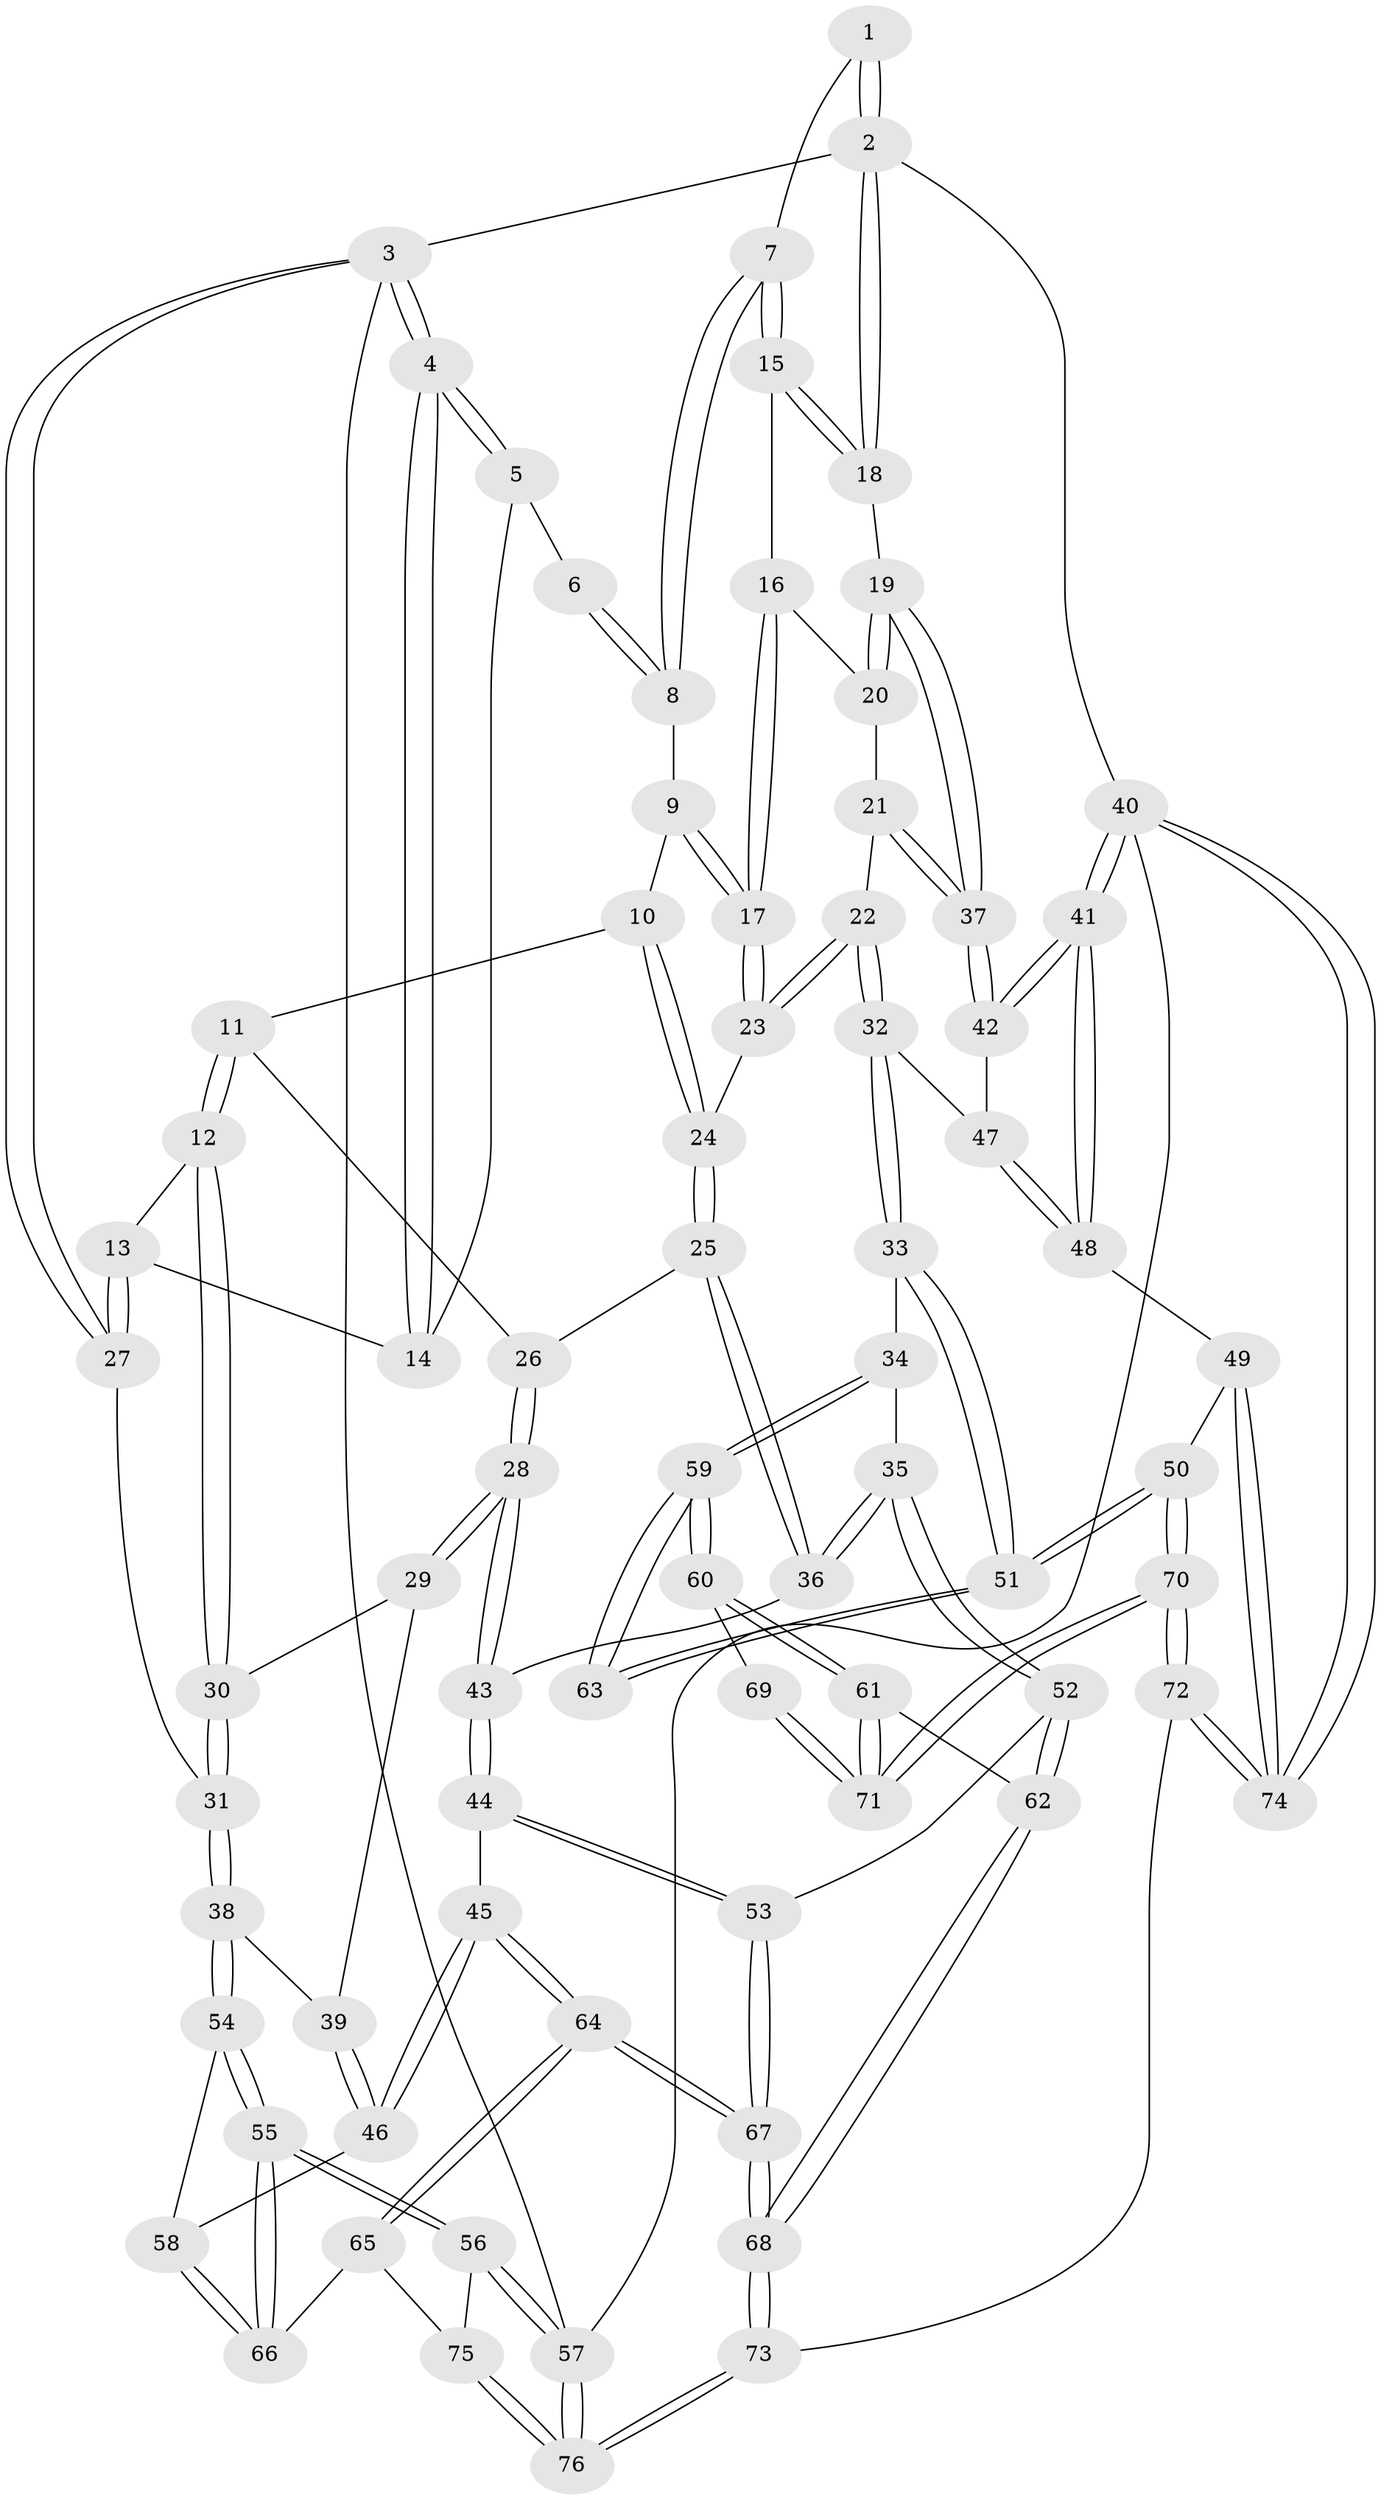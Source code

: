 // Generated by graph-tools (version 1.1) at 2025/27/03/09/25 03:27:09]
// undirected, 76 vertices, 187 edges
graph export_dot {
graph [start="1"]
  node [color=gray90,style=filled];
  1 [pos="+0.6574188957691387+0"];
  2 [pos="+1+0"];
  3 [pos="+0+0"];
  4 [pos="+0+0"];
  5 [pos="+0.4996767844840186+0"];
  6 [pos="+0.5356045870089939+0"];
  7 [pos="+0.7889655359813363+0.19401846755013857"];
  8 [pos="+0.6206425424689573+0.15628276476988312"];
  9 [pos="+0.6107423707722457+0.18817578058915013"];
  10 [pos="+0.5302999996515884+0.2969583712284372"];
  11 [pos="+0.5203427352899126+0.2990617516768786"];
  12 [pos="+0.3386377792849814+0.2617127647971494"];
  13 [pos="+0.3239480412841401+0.22140626824551324"];
  14 [pos="+0.3435608888375658+0.16454257067795575"];
  15 [pos="+0.7950425123922605+0.19949107020697582"];
  16 [pos="+0.7834233359557519+0.2674765537785765"];
  17 [pos="+0.7589769557075594+0.3352653131591247"];
  18 [pos="+1+0"];
  19 [pos="+1+0.05984557534278625"];
  20 [pos="+0.9645805883772257+0.28486730662706183"];
  21 [pos="+0.8425244028850962+0.41241838754624366"];
  22 [pos="+0.8256438204811025+0.4245913449049225"];
  23 [pos="+0.7551018125107583+0.36004502216864287"];
  24 [pos="+0.7050085158305075+0.3723734444580972"];
  25 [pos="+0.6337430171395502+0.4658857079828692"];
  26 [pos="+0.5326132806293324+0.4136701460407795"];
  27 [pos="+0+0.10639890997996161"];
  28 [pos="+0.4736729551450577+0.5183945139328665"];
  29 [pos="+0.315175938051421+0.36458352637277563"];
  30 [pos="+0.32423894018905763+0.3138910166746449"];
  31 [pos="+0+0.3764938144436845"];
  32 [pos="+0.8402802942566081+0.4640398978079079"];
  33 [pos="+0.7456294079586577+0.5888301919629925"];
  34 [pos="+0.6521627049665345+0.5972260832293262"];
  35 [pos="+0.643337148948221+0.5913819674517545"];
  36 [pos="+0.6103190159107578+0.5477082151471993"];
  37 [pos="+1+0.30134948696012215"];
  38 [pos="+0+0.3972119771921129"];
  39 [pos="+0.28499738819717235+0.4047683659437637"];
  40 [pos="+1+1"];
  41 [pos="+1+0.7089965890364176"];
  42 [pos="+1+0.3534006134663264"];
  43 [pos="+0.4804504684137416+0.5352557691582622"];
  44 [pos="+0.4363916529704887+0.612715747849458"];
  45 [pos="+0.2606584334945956+0.610863624065722"];
  46 [pos="+0.22355386516708023+0.5804190031491827"];
  47 [pos="+0.8721256032577864+0.48383121780353394"];
  48 [pos="+1+0.6702901738811117"];
  49 [pos="+0.8516666051660967+0.7354484617739632"];
  50 [pos="+0.8414356724857659+0.7337640720765718"];
  51 [pos="+0.8393206497026188+0.7325355704488589"];
  52 [pos="+0.5112111293731891+0.6931145947986307"];
  53 [pos="+0.4604533821417278+0.6726952193397168"];
  54 [pos="+0+0.48737294423854094"];
  55 [pos="+0+0.8067672798009176"];
  56 [pos="+0+0.8648484654001802"];
  57 [pos="+0+1"];
  58 [pos="+0.14897213491433825+0.5976810467769421"];
  59 [pos="+0.6523289064106687+0.6754214614763944"];
  60 [pos="+0.6142885608636071+0.7419153002841592"];
  61 [pos="+0.6060661682048788+0.7548393826399774"];
  62 [pos="+0.5385828634461199+0.7279497483726749"];
  63 [pos="+0.7398240881274479+0.7395696139469934"];
  64 [pos="+0.33113044103699807+0.8820237179412516"];
  65 [pos="+0.15831588899022384+0.8298272161241491"];
  66 [pos="+0.11168734799406002+0.7682082286299401"];
  67 [pos="+0.3335867745882974+0.8843390984556418"];
  68 [pos="+0.39211214741817646+1"];
  69 [pos="+0.7372003032949447+0.7417298078712834"];
  70 [pos="+0.6276414485681417+0.9944548465867844"];
  71 [pos="+0.6333701771066834+0.837169903286924"];
  72 [pos="+0.5962845606376233+1"];
  73 [pos="+0.43492614799711016+1"];
  74 [pos="+0.9325273073461994+1"];
  75 [pos="+0.09353360538435845+0.898069816393447"];
  76 [pos="+0.12941614886414432+1"];
  1 -- 2;
  1 -- 2;
  1 -- 7;
  2 -- 3;
  2 -- 18;
  2 -- 18;
  2 -- 40;
  3 -- 4;
  3 -- 4;
  3 -- 27;
  3 -- 27;
  3 -- 57;
  4 -- 5;
  4 -- 5;
  4 -- 14;
  4 -- 14;
  5 -- 6;
  5 -- 14;
  6 -- 8;
  6 -- 8;
  7 -- 8;
  7 -- 8;
  7 -- 15;
  7 -- 15;
  8 -- 9;
  9 -- 10;
  9 -- 17;
  9 -- 17;
  10 -- 11;
  10 -- 24;
  10 -- 24;
  11 -- 12;
  11 -- 12;
  11 -- 26;
  12 -- 13;
  12 -- 30;
  12 -- 30;
  13 -- 14;
  13 -- 27;
  13 -- 27;
  15 -- 16;
  15 -- 18;
  15 -- 18;
  16 -- 17;
  16 -- 17;
  16 -- 20;
  17 -- 23;
  17 -- 23;
  18 -- 19;
  19 -- 20;
  19 -- 20;
  19 -- 37;
  19 -- 37;
  20 -- 21;
  21 -- 22;
  21 -- 37;
  21 -- 37;
  22 -- 23;
  22 -- 23;
  22 -- 32;
  22 -- 32;
  23 -- 24;
  24 -- 25;
  24 -- 25;
  25 -- 26;
  25 -- 36;
  25 -- 36;
  26 -- 28;
  26 -- 28;
  27 -- 31;
  28 -- 29;
  28 -- 29;
  28 -- 43;
  28 -- 43;
  29 -- 30;
  29 -- 39;
  30 -- 31;
  30 -- 31;
  31 -- 38;
  31 -- 38;
  32 -- 33;
  32 -- 33;
  32 -- 47;
  33 -- 34;
  33 -- 51;
  33 -- 51;
  34 -- 35;
  34 -- 59;
  34 -- 59;
  35 -- 36;
  35 -- 36;
  35 -- 52;
  35 -- 52;
  36 -- 43;
  37 -- 42;
  37 -- 42;
  38 -- 39;
  38 -- 54;
  38 -- 54;
  39 -- 46;
  39 -- 46;
  40 -- 41;
  40 -- 41;
  40 -- 74;
  40 -- 74;
  40 -- 57;
  41 -- 42;
  41 -- 42;
  41 -- 48;
  41 -- 48;
  42 -- 47;
  43 -- 44;
  43 -- 44;
  44 -- 45;
  44 -- 53;
  44 -- 53;
  45 -- 46;
  45 -- 46;
  45 -- 64;
  45 -- 64;
  46 -- 58;
  47 -- 48;
  47 -- 48;
  48 -- 49;
  49 -- 50;
  49 -- 74;
  49 -- 74;
  50 -- 51;
  50 -- 51;
  50 -- 70;
  50 -- 70;
  51 -- 63;
  51 -- 63;
  52 -- 53;
  52 -- 62;
  52 -- 62;
  53 -- 67;
  53 -- 67;
  54 -- 55;
  54 -- 55;
  54 -- 58;
  55 -- 56;
  55 -- 56;
  55 -- 66;
  55 -- 66;
  56 -- 57;
  56 -- 57;
  56 -- 75;
  57 -- 76;
  57 -- 76;
  58 -- 66;
  58 -- 66;
  59 -- 60;
  59 -- 60;
  59 -- 63;
  59 -- 63;
  60 -- 61;
  60 -- 61;
  60 -- 69;
  61 -- 62;
  61 -- 71;
  61 -- 71;
  62 -- 68;
  62 -- 68;
  64 -- 65;
  64 -- 65;
  64 -- 67;
  64 -- 67;
  65 -- 66;
  65 -- 75;
  67 -- 68;
  67 -- 68;
  68 -- 73;
  68 -- 73;
  69 -- 71;
  69 -- 71;
  70 -- 71;
  70 -- 71;
  70 -- 72;
  70 -- 72;
  72 -- 73;
  72 -- 74;
  72 -- 74;
  73 -- 76;
  73 -- 76;
  75 -- 76;
  75 -- 76;
}

